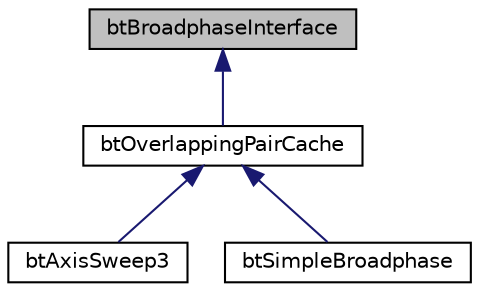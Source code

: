 digraph G
{
  edge [fontname="Helvetica",fontsize="10",labelfontname="Helvetica",labelfontsize="10"];
  node [fontname="Helvetica",fontsize="10",shape=record];
  Node1 [label="btBroadphaseInterface",height=0.2,width=0.4,color="black", fillcolor="grey75", style="filled" fontcolor="black"];
  Node1 -> Node2 [dir="back",color="midnightblue",fontsize="10",style="solid",fontname="Helvetica"];
  Node2 [label="btOverlappingPairCache",height=0.2,width=0.4,color="black", fillcolor="white", style="filled",URL="$classbtOverlappingPairCache.html",tooltip="btOverlappingPairCache maintains the objects with overlapping AABB Typically managed by the Broadphas..."];
  Node2 -> Node3 [dir="back",color="midnightblue",fontsize="10",style="solid",fontname="Helvetica"];
  Node3 [label="btAxisSweep3",height=0.2,width=0.4,color="black", fillcolor="white", style="filled",URL="$classbtAxisSweep3.html",tooltip="btAxisSweep3 is an efficient implementation of the 3d axis sweep and prune broadphase."];
  Node2 -> Node4 [dir="back",color="midnightblue",fontsize="10",style="solid",fontname="Helvetica"];
  Node4 [label="btSimpleBroadphase",height=0.2,width=0.4,color="black", fillcolor="white", style="filled",URL="$classbtSimpleBroadphase.html",tooltip="SimpleBroadphase is a brute force aabb culling broadphase based on O(n^2) aabb checks."];
}
